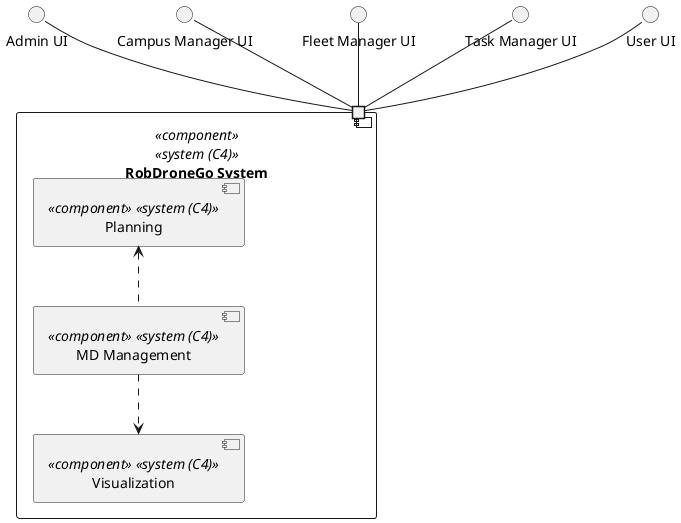 @startuml implementation-view

interface "Admin UI" as AUI
interface "Campus Manager UI" as CUI
interface "Fleet Manager UI" as FUI
interface "Task Manager UI" as TUI
interface "User UI" as UUI

component "RobDroneGo System" <<component>> <<system (C4)>> {
  portin " " as P1

  
  component "Visualization" as V <<component>> <<system (C4)>> {
  }

  component "MD Management" as MDM <<component>> <<system (C4)>> {
  }

  component "Planning" as P <<component>> <<system (C4)>> {
  }
}


' V -- MDM
MDM ..> V
P <.. MDM
' P -- V

AUI -- P1
CUI -- P1
FUI -- P1
TUI -- P1
UUI -- P1

@enduml
